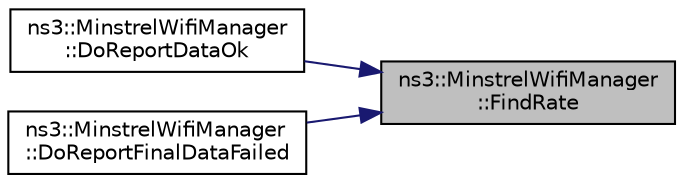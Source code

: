 digraph "ns3::MinstrelWifiManager::FindRate"
{
 // LATEX_PDF_SIZE
  edge [fontname="Helvetica",fontsize="10",labelfontname="Helvetica",labelfontsize="10"];
  node [fontname="Helvetica",fontsize="10",shape=record];
  rankdir="RL";
  Node1 [label="ns3::MinstrelWifiManager\l::FindRate",height=0.2,width=0.4,color="black", fillcolor="grey75", style="filled", fontcolor="black",tooltip="Find a rate to use from Minstrel Table."];
  Node1 -> Node2 [dir="back",color="midnightblue",fontsize="10",style="solid",fontname="Helvetica"];
  Node2 [label="ns3::MinstrelWifiManager\l::DoReportDataOk",height=0.2,width=0.4,color="black", fillcolor="white", style="filled",URL="$classns3_1_1_minstrel_wifi_manager.html#ac572feb982d6c6db570c6b242378d87e",tooltip="This method is a pure virtual method that must be implemented by the sub-class."];
  Node1 -> Node3 [dir="back",color="midnightblue",fontsize="10",style="solid",fontname="Helvetica"];
  Node3 [label="ns3::MinstrelWifiManager\l::DoReportFinalDataFailed",height=0.2,width=0.4,color="black", fillcolor="white", style="filled",URL="$classns3_1_1_minstrel_wifi_manager.html#a6761121418977e63b958cac8c0ac698a",tooltip="This method is a pure virtual method that must be implemented by the sub-class."];
}
